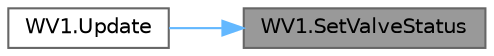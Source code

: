 digraph "WV1.SetValveStatus"
{
 // LATEX_PDF_SIZE
  bgcolor="transparent";
  edge [fontname=Helvetica,fontsize=10,labelfontname=Helvetica,labelfontsize=10];
  node [fontname=Helvetica,fontsize=10,shape=box,height=0.2,width=0.4];
  rankdir="RL";
  Node1 [id="Node000001",label="WV1.SetValveStatus",height=0.2,width=0.4,color="gray40", fillcolor="grey60", style="filled", fontcolor="black",tooltip="This method initiates a call to the REST Server to update the simulation with the current status of w..."];
  Node1 -> Node2 [id="edge1_Node000001_Node000002",dir="back",color="steelblue1",style="solid",tooltip=" "];
  Node2 [id="Node000002",label="WV1.Update",height=0.2,width=0.4,color="grey40", fillcolor="white", style="filled",URL="$class_w_v1.html#a541284ede97d0de1191d702b760e125b",tooltip="This method updates the rotation of the switch based on the current value of Percent."];
}
